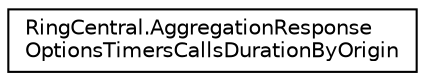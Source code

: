 digraph "Graphical Class Hierarchy"
{
 // LATEX_PDF_SIZE
  edge [fontname="Helvetica",fontsize="10",labelfontname="Helvetica",labelfontsize="10"];
  node [fontname="Helvetica",fontsize="10",shape=record];
  rankdir="LR";
  Node0 [label="RingCentral.AggregationResponse\lOptionsTimersCallsDurationByOrigin",height=0.2,width=0.4,color="black", fillcolor="white", style="filled",URL="$classRingCentral_1_1AggregationResponseOptionsTimersCallsDurationByOrigin.html",tooltip=" "];
}
